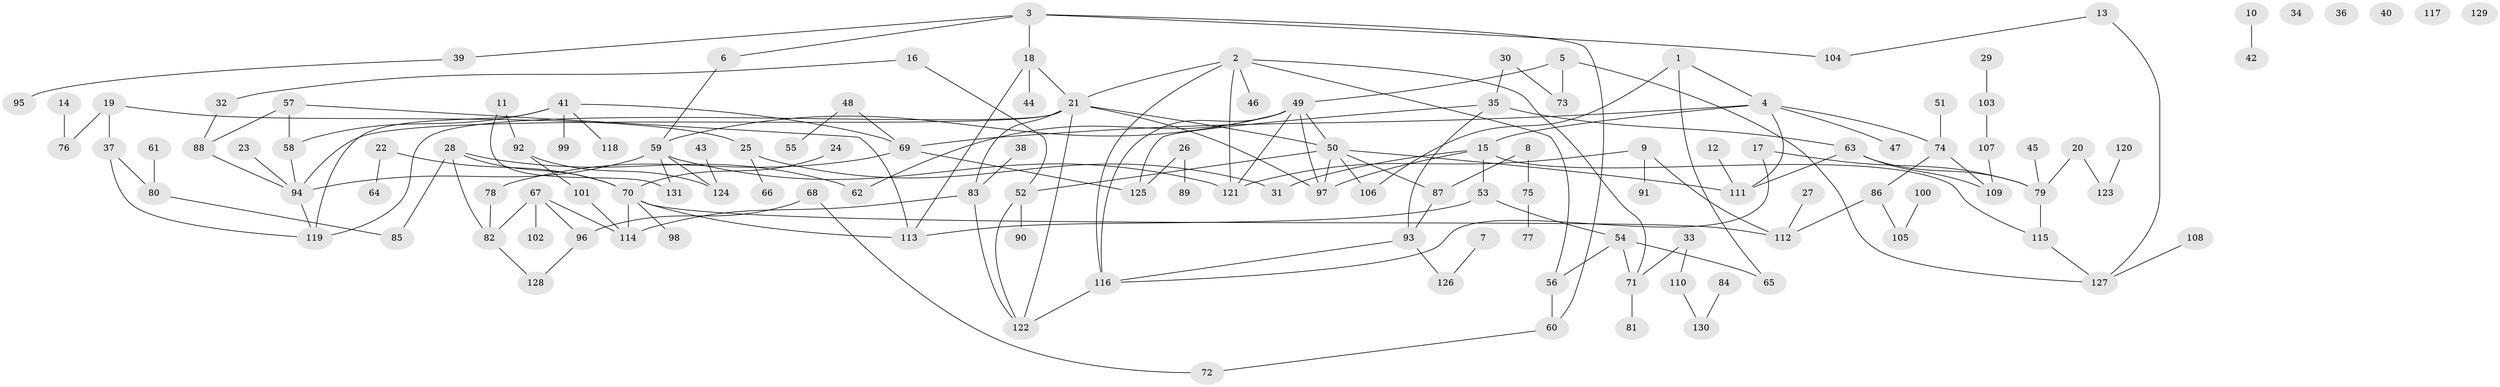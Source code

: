 // coarse degree distribution, {3: 0.17582417582417584, 7: 0.04395604395604396, 5: 0.07692307692307693, 9: 0.02197802197802198, 2: 0.1978021978021978, 1: 0.2967032967032967, 6: 0.02197802197802198, 4: 0.0989010989010989, 8: 0.01098901098901099, 0: 0.054945054945054944}
// Generated by graph-tools (version 1.1) at 2025/23/03/03/25 07:23:29]
// undirected, 131 vertices, 168 edges
graph export_dot {
graph [start="1"]
  node [color=gray90,style=filled];
  1;
  2;
  3;
  4;
  5;
  6;
  7;
  8;
  9;
  10;
  11;
  12;
  13;
  14;
  15;
  16;
  17;
  18;
  19;
  20;
  21;
  22;
  23;
  24;
  25;
  26;
  27;
  28;
  29;
  30;
  31;
  32;
  33;
  34;
  35;
  36;
  37;
  38;
  39;
  40;
  41;
  42;
  43;
  44;
  45;
  46;
  47;
  48;
  49;
  50;
  51;
  52;
  53;
  54;
  55;
  56;
  57;
  58;
  59;
  60;
  61;
  62;
  63;
  64;
  65;
  66;
  67;
  68;
  69;
  70;
  71;
  72;
  73;
  74;
  75;
  76;
  77;
  78;
  79;
  80;
  81;
  82;
  83;
  84;
  85;
  86;
  87;
  88;
  89;
  90;
  91;
  92;
  93;
  94;
  95;
  96;
  97;
  98;
  99;
  100;
  101;
  102;
  103;
  104;
  105;
  106;
  107;
  108;
  109;
  110;
  111;
  112;
  113;
  114;
  115;
  116;
  117;
  118;
  119;
  120;
  121;
  122;
  123;
  124;
  125;
  126;
  127;
  128;
  129;
  130;
  131;
  1 -- 4;
  1 -- 65;
  1 -- 106;
  2 -- 21;
  2 -- 46;
  2 -- 56;
  2 -- 71;
  2 -- 116;
  2 -- 121;
  3 -- 6;
  3 -- 18;
  3 -- 39;
  3 -- 60;
  3 -- 104;
  4 -- 15;
  4 -- 47;
  4 -- 69;
  4 -- 74;
  4 -- 111;
  5 -- 49;
  5 -- 73;
  5 -- 127;
  6 -- 59;
  7 -- 126;
  8 -- 75;
  8 -- 87;
  9 -- 91;
  9 -- 112;
  9 -- 121;
  10 -- 42;
  11 -- 92;
  11 -- 131;
  12 -- 111;
  13 -- 104;
  13 -- 127;
  14 -- 76;
  15 -- 31;
  15 -- 53;
  15 -- 97;
  15 -- 115;
  16 -- 32;
  16 -- 52;
  17 -- 79;
  17 -- 116;
  18 -- 21;
  18 -- 44;
  18 -- 113;
  19 -- 25;
  19 -- 37;
  19 -- 76;
  20 -- 79;
  20 -- 123;
  21 -- 50;
  21 -- 83;
  21 -- 94;
  21 -- 97;
  21 -- 119;
  21 -- 122;
  22 -- 64;
  22 -- 70;
  23 -- 94;
  24 -- 70;
  25 -- 31;
  25 -- 66;
  26 -- 89;
  26 -- 125;
  27 -- 112;
  28 -- 62;
  28 -- 70;
  28 -- 82;
  28 -- 85;
  29 -- 103;
  30 -- 35;
  30 -- 73;
  32 -- 88;
  33 -- 71;
  33 -- 110;
  35 -- 63;
  35 -- 93;
  35 -- 125;
  37 -- 80;
  37 -- 119;
  38 -- 83;
  39 -- 95;
  41 -- 58;
  41 -- 69;
  41 -- 99;
  41 -- 118;
  41 -- 119;
  43 -- 124;
  45 -- 79;
  48 -- 55;
  48 -- 69;
  49 -- 50;
  49 -- 59;
  49 -- 62;
  49 -- 97;
  49 -- 116;
  49 -- 121;
  50 -- 52;
  50 -- 87;
  50 -- 97;
  50 -- 106;
  50 -- 111;
  51 -- 74;
  52 -- 90;
  52 -- 122;
  53 -- 54;
  53 -- 113;
  54 -- 56;
  54 -- 65;
  54 -- 71;
  56 -- 60;
  57 -- 58;
  57 -- 88;
  57 -- 113;
  58 -- 94;
  59 -- 94;
  59 -- 121;
  59 -- 124;
  59 -- 131;
  60 -- 72;
  61 -- 80;
  63 -- 79;
  63 -- 109;
  63 -- 111;
  67 -- 82;
  67 -- 96;
  67 -- 102;
  67 -- 114;
  68 -- 72;
  68 -- 96;
  69 -- 78;
  69 -- 125;
  70 -- 98;
  70 -- 112;
  70 -- 113;
  70 -- 114;
  71 -- 81;
  74 -- 86;
  74 -- 109;
  75 -- 77;
  78 -- 82;
  79 -- 115;
  80 -- 85;
  82 -- 128;
  83 -- 114;
  83 -- 122;
  84 -- 130;
  86 -- 105;
  86 -- 112;
  87 -- 93;
  88 -- 94;
  92 -- 101;
  92 -- 124;
  93 -- 116;
  93 -- 126;
  94 -- 119;
  96 -- 128;
  100 -- 105;
  101 -- 114;
  103 -- 107;
  107 -- 109;
  108 -- 127;
  110 -- 130;
  115 -- 127;
  116 -- 122;
  120 -- 123;
}
